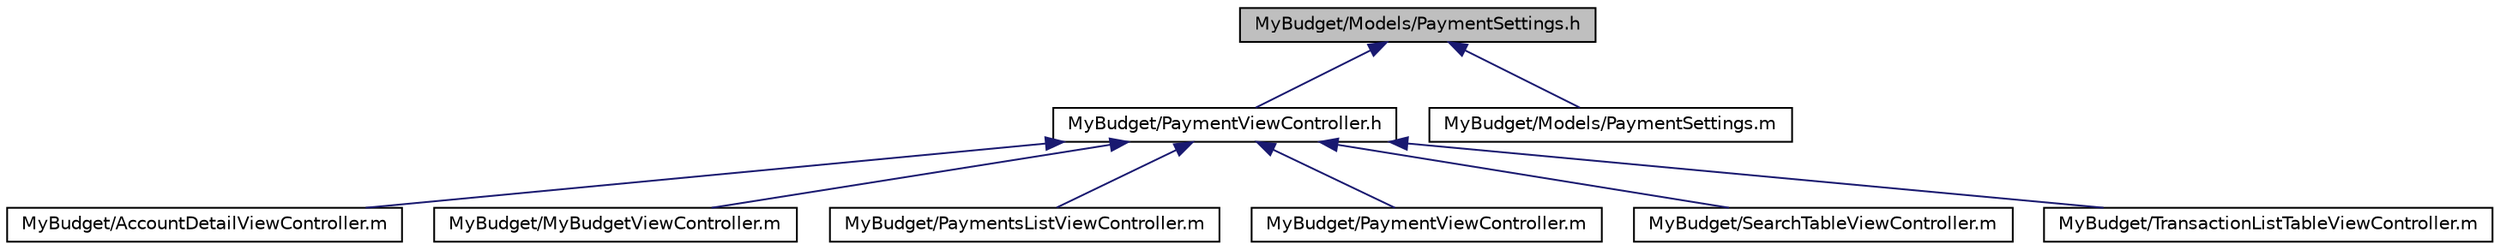 digraph G
{
  edge [fontname="Helvetica",fontsize="10",labelfontname="Helvetica",labelfontsize="10"];
  node [fontname="Helvetica",fontsize="10",shape=record];
  Node1 [label="MyBudget/Models/PaymentSettings.h",height=0.2,width=0.4,color="black", fillcolor="grey75", style="filled" fontcolor="black"];
  Node1 -> Node2 [dir=back,color="midnightblue",fontsize="10",style="solid",fontname="Helvetica"];
  Node2 [label="MyBudget/PaymentViewController.h",height=0.2,width=0.4,color="black", fillcolor="white", style="filled",URL="$_payment_view_controller_8h.html"];
  Node2 -> Node3 [dir=back,color="midnightblue",fontsize="10",style="solid",fontname="Helvetica"];
  Node3 [label="MyBudget/AccountDetailViewController.m",height=0.2,width=0.4,color="black", fillcolor="white", style="filled",URL="$_account_detail_view_controller_8m.html"];
  Node2 -> Node4 [dir=back,color="midnightblue",fontsize="10",style="solid",fontname="Helvetica"];
  Node4 [label="MyBudget/MyBudgetViewController.m",height=0.2,width=0.4,color="black", fillcolor="white", style="filled",URL="$_my_budget_view_controller_8m.html"];
  Node2 -> Node5 [dir=back,color="midnightblue",fontsize="10",style="solid",fontname="Helvetica"];
  Node5 [label="MyBudget/PaymentsListViewController.m",height=0.2,width=0.4,color="black", fillcolor="white", style="filled",URL="$_payments_list_view_controller_8m.html"];
  Node2 -> Node6 [dir=back,color="midnightblue",fontsize="10",style="solid",fontname="Helvetica"];
  Node6 [label="MyBudget/PaymentViewController.m",height=0.2,width=0.4,color="black", fillcolor="white", style="filled",URL="$_payment_view_controller_8m.html"];
  Node2 -> Node7 [dir=back,color="midnightblue",fontsize="10",style="solid",fontname="Helvetica"];
  Node7 [label="MyBudget/SearchTableViewController.m",height=0.2,width=0.4,color="black", fillcolor="white", style="filled",URL="$_search_table_view_controller_8m.html"];
  Node2 -> Node8 [dir=back,color="midnightblue",fontsize="10",style="solid",fontname="Helvetica"];
  Node8 [label="MyBudget/TransactionListTableViewController.m",height=0.2,width=0.4,color="black", fillcolor="white", style="filled",URL="$_transaction_list_table_view_controller_8m.html"];
  Node1 -> Node9 [dir=back,color="midnightblue",fontsize="10",style="solid",fontname="Helvetica"];
  Node9 [label="MyBudget/Models/PaymentSettings.m",height=0.2,width=0.4,color="black", fillcolor="white", style="filled",URL="$_payment_settings_8m.html"];
}
